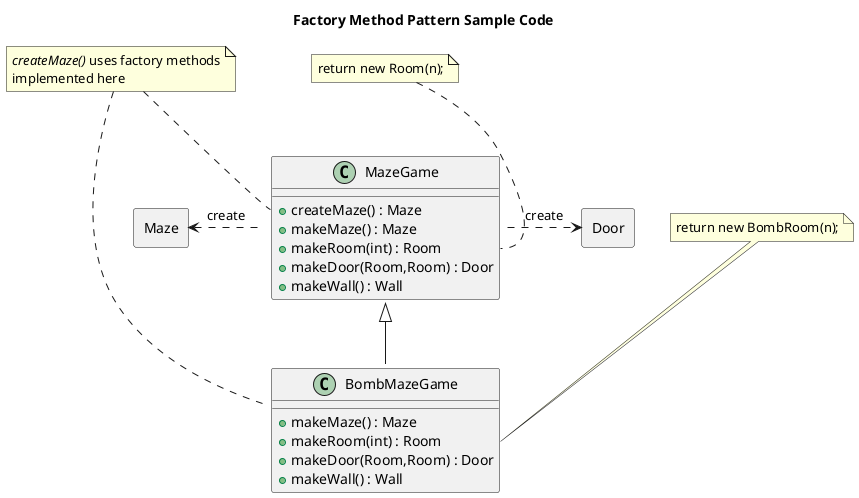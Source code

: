 @startuml

allowmixing
title Factory Method Pattern Sample Code

class MazeGame
class BombMazeGame
rectangle Maze
rectangle Door

MazeGame : +createMaze() : Maze
MazeGame : +makeMaze() : Maze
MazeGame : +makeRoom(int) : Room
MazeGame : +makeDoor(Room,Room) : Door
MazeGame : +makeWall() : Wall

BombMazeGame : +makeMaze() : Maze
BombMazeGame : +makeRoom(int) : Room
BombMazeGame : +makeDoor(Room,Room) : Door
BombMazeGame : +makeWall() : Wall

MazeGame <|-- BombMazeGame

MazeGame .left.> Maze : create
MazeGame .right.> Door : create

note as nMazeGameCreateMaze
    <i>createMaze()</i> uses factory methods
    implemented here
end note
nMazeGameCreateMaze .. MazeGame::createMaze
nMazeGameCreateMaze .. BombMazeGame::createMaze

note as nMazeGameMakeRoom
    return new Room(n);
end note
nMazeGameMakeRoom .. MazeGame::makeRoom

note as nBombMazeGameMakeRoom
    return new BombRoom(n);
end note
nBombMazeGameMakeRoom .. BombMazeGame::makeRoom

@enduml
